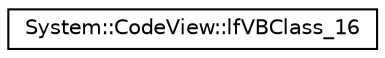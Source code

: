 digraph G
{
  edge [fontname="Helvetica",fontsize="10",labelfontname="Helvetica",labelfontsize="10"];
  node [fontname="Helvetica",fontsize="10",shape=record];
  rankdir="LR";
  Node1 [label="System::CodeView::lfVBClass_16",height=0.2,width=0.4,color="black", fillcolor="white", style="filled",URL="$struct_system_1_1_code_view_1_1lf_v_b_class__16.html"];
}
